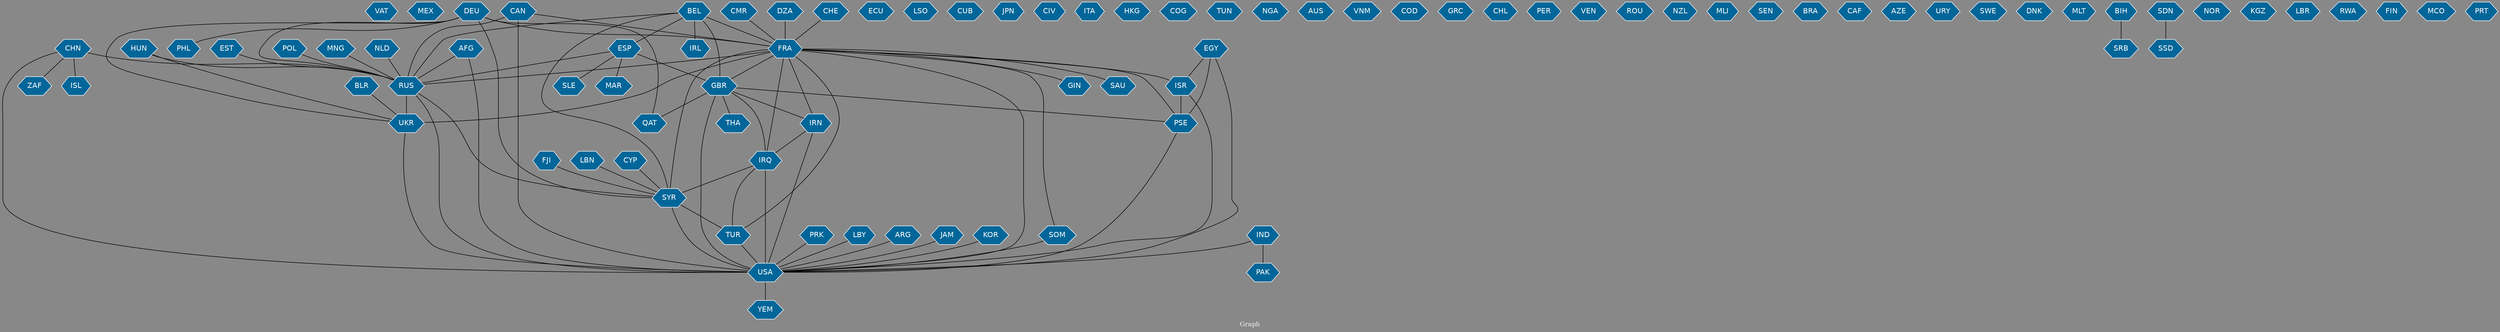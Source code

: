 // Countries together in item graph
graph {
	graph [bgcolor="#888888" fontcolor=white fontsize=12 label="Graph" outputorder=edgesfirst overlap=prism]
	node [color=white fillcolor="#006699" fontcolor=white fontname=Helvetica shape=hexagon style=filled]
	edge [arrowhead=open color=black fontcolor=white fontname=Courier fontsize=12]
		VAT [label=VAT]
		MEX [label=MEX]
		CHN [label=CHN]
		RUS [label=RUS]
		EST [label=EST]
		GBR [label=GBR]
		CAN [label=CAN]
		FRA [label=FRA]
		PSE [label=PSE]
		IRQ [label=IRQ]
		USA [label=USA]
		DEU [label=DEU]
		SYR [label=SYR]
		DZA [label=DZA]
		ISR [label=ISR]
		UKR [label=UKR]
		TUR [label=TUR]
		ECU [label=ECU]
		EGY [label=EGY]
		LSO [label=LSO]
		CUB [label=CUB]
		SOM [label=SOM]
		JPN [label=JPN]
		GIN [label=GIN]
		ESP [label=ESP]
		AFG [label=AFG]
		POL [label=POL]
		CHE [label=CHE]
		CIV [label=CIV]
		ITA [label=ITA]
		FJI [label=FJI]
		PAK [label=PAK]
		IND [label=IND]
		YEM [label=YEM]
		PRK [label=PRK]
		LBY [label=LBY]
		HKG [label=HKG]
		PHL [label=PHL]
		COG [label=COG]
		TUN [label=TUN]
		BEL [label=BEL]
		LBN [label=LBN]
		NGA [label=NGA]
		AUS [label=AUS]
		VNM [label=VNM]
		MAR [label=MAR]
		IRN [label=IRN]
		COD [label=COD]
		GRC [label=GRC]
		MNG [label=MNG]
		CHL [label=CHL]
		PER [label=PER]
		SAU [label=SAU]
		BLR [label=BLR]
		VEN [label=VEN]
		ZAF [label=ZAF]
		SLE [label=SLE]
		ROU [label=ROU]
		NZL [label=NZL]
		MLI [label=MLI]
		QAT [label=QAT]
		IRL [label=IRL]
		SEN [label=SEN]
		BRA [label=BRA]
		CAF [label=CAF]
		AZE [label=AZE]
		CYP [label=CYP]
		NLD [label=NLD]
		ARG [label=ARG]
		URY [label=URY]
		SWE [label=SWE]
		DNK [label=DNK]
		MLT [label=MLT]
		THA [label=THA]
		BIH [label=BIH]
		SSD [label=SSD]
		SDN [label=SDN]
		NOR [label=NOR]
		ISL [label=ISL]
		KGZ [label=KGZ]
		JAM [label=JAM]
		SRB [label=SRB]
		LBR [label=LBR]
		RWA [label=RWA]
		FIN [label=FIN]
		MCO [label=MCO]
		KOR [label=KOR]
		HUN [label=HUN]
		CMR [label=CMR]
		PRT [label=PRT]
			GBR -- IRN [weight=1]
			SYR -- TUR [weight=12]
			ESP -- SLE [weight=1]
			FRA -- IRN [weight=1]
			CAN -- USA [weight=3]
			ARG -- USA [weight=2]
			AFG -- RUS [weight=1]
			BIH -- SRB [weight=2]
			MNG -- RUS [weight=1]
			AFG -- USA [weight=2]
			CAN -- RUS [weight=3]
			BEL -- FRA [weight=4]
			LBY -- USA [weight=1]
			GBR -- PSE [weight=1]
			CHN -- ZAF [weight=1]
			SDN -- SSD [weight=2]
			USA -- YEM [weight=1]
			EST -- RUS [weight=3]
			TUR -- USA [weight=1]
			GBR -- THA [weight=1]
			PRK -- USA [weight=6]
			DEU -- SYR [weight=2]
			CHN -- ISL [weight=2]
			FJI -- SYR [weight=4]
			DEU -- RUS [weight=1]
			KOR -- USA [weight=1]
			CHN -- USA [weight=1]
			EGY -- USA [weight=2]
			EGY -- PSE [weight=4]
			CYP -- SYR [weight=4]
			RUS -- SYR [weight=3]
			EGY -- ISR [weight=2]
			IND -- USA [weight=1]
			BEL -- IRL [weight=1]
			DZA -- FRA [weight=28]
			BLR -- UKR [weight=1]
			FRA -- SAU [weight=1]
			GBR -- QAT [weight=1]
			LBN -- SYR [weight=1]
			UKR -- USA [weight=2]
			PSE -- USA [weight=1]
			IRQ -- SYR [weight=12]
			ISR -- USA [weight=2]
			ESP -- RUS [weight=1]
			BEL -- GBR [weight=1]
			GBR -- IRQ [weight=6]
			FRA -- USA [weight=13]
			DEU -- FRA [weight=3]
			JAM -- USA [weight=1]
			ISR -- PSE [weight=19]
			IND -- PAK [weight=2]
			FRA -- GBR [weight=1]
			IRN -- IRQ [weight=4]
			CMR -- FRA [weight=1]
			NLD -- RUS [weight=1]
			FRA -- SYR [weight=12]
			CAN -- FRA [weight=1]
			SOM -- USA [weight=4]
			RUS -- UKR [weight=49]
			FRA -- RUS [weight=8]
			IRN -- USA [weight=5]
			FRA -- PSE [weight=2]
			ESP -- GBR [weight=2]
			DEU -- QAT [weight=1]
			POL -- RUS [weight=1]
			HUN -- UKR [weight=1]
			DEU -- PHL [weight=2]
			GBR -- USA [weight=10]
			SYR -- USA [weight=14]
			DEU -- UKR [weight=1]
			IRQ -- USA [weight=22]
			FRA -- IRQ [weight=42]
			HUN -- RUS [weight=1]
			FRA -- TUR [weight=2]
			FRA -- SOM [weight=1]
			BEL -- SYR [weight=3]
			CHN -- RUS [weight=1]
			RUS -- USA [weight=8]
			BEL -- RUS [weight=1]
			ESP -- MAR [weight=1]
			BEL -- ESP [weight=1]
			FRA -- ISR [weight=2]
			IRQ -- TUR [weight=2]
			FRA -- UKR [weight=1]
			FRA -- GIN [weight=1]
			CHE -- FRA [weight=1]
}